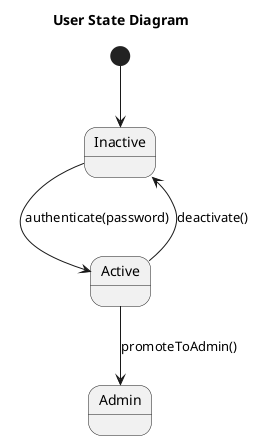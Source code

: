 @startuml
title User State Diagram

[*] --> Inactive

Inactive --> Active : authenticate(password)
Active --> Inactive : deactivate()
Active --> Admin : promoteToAdmin()

@enduml
